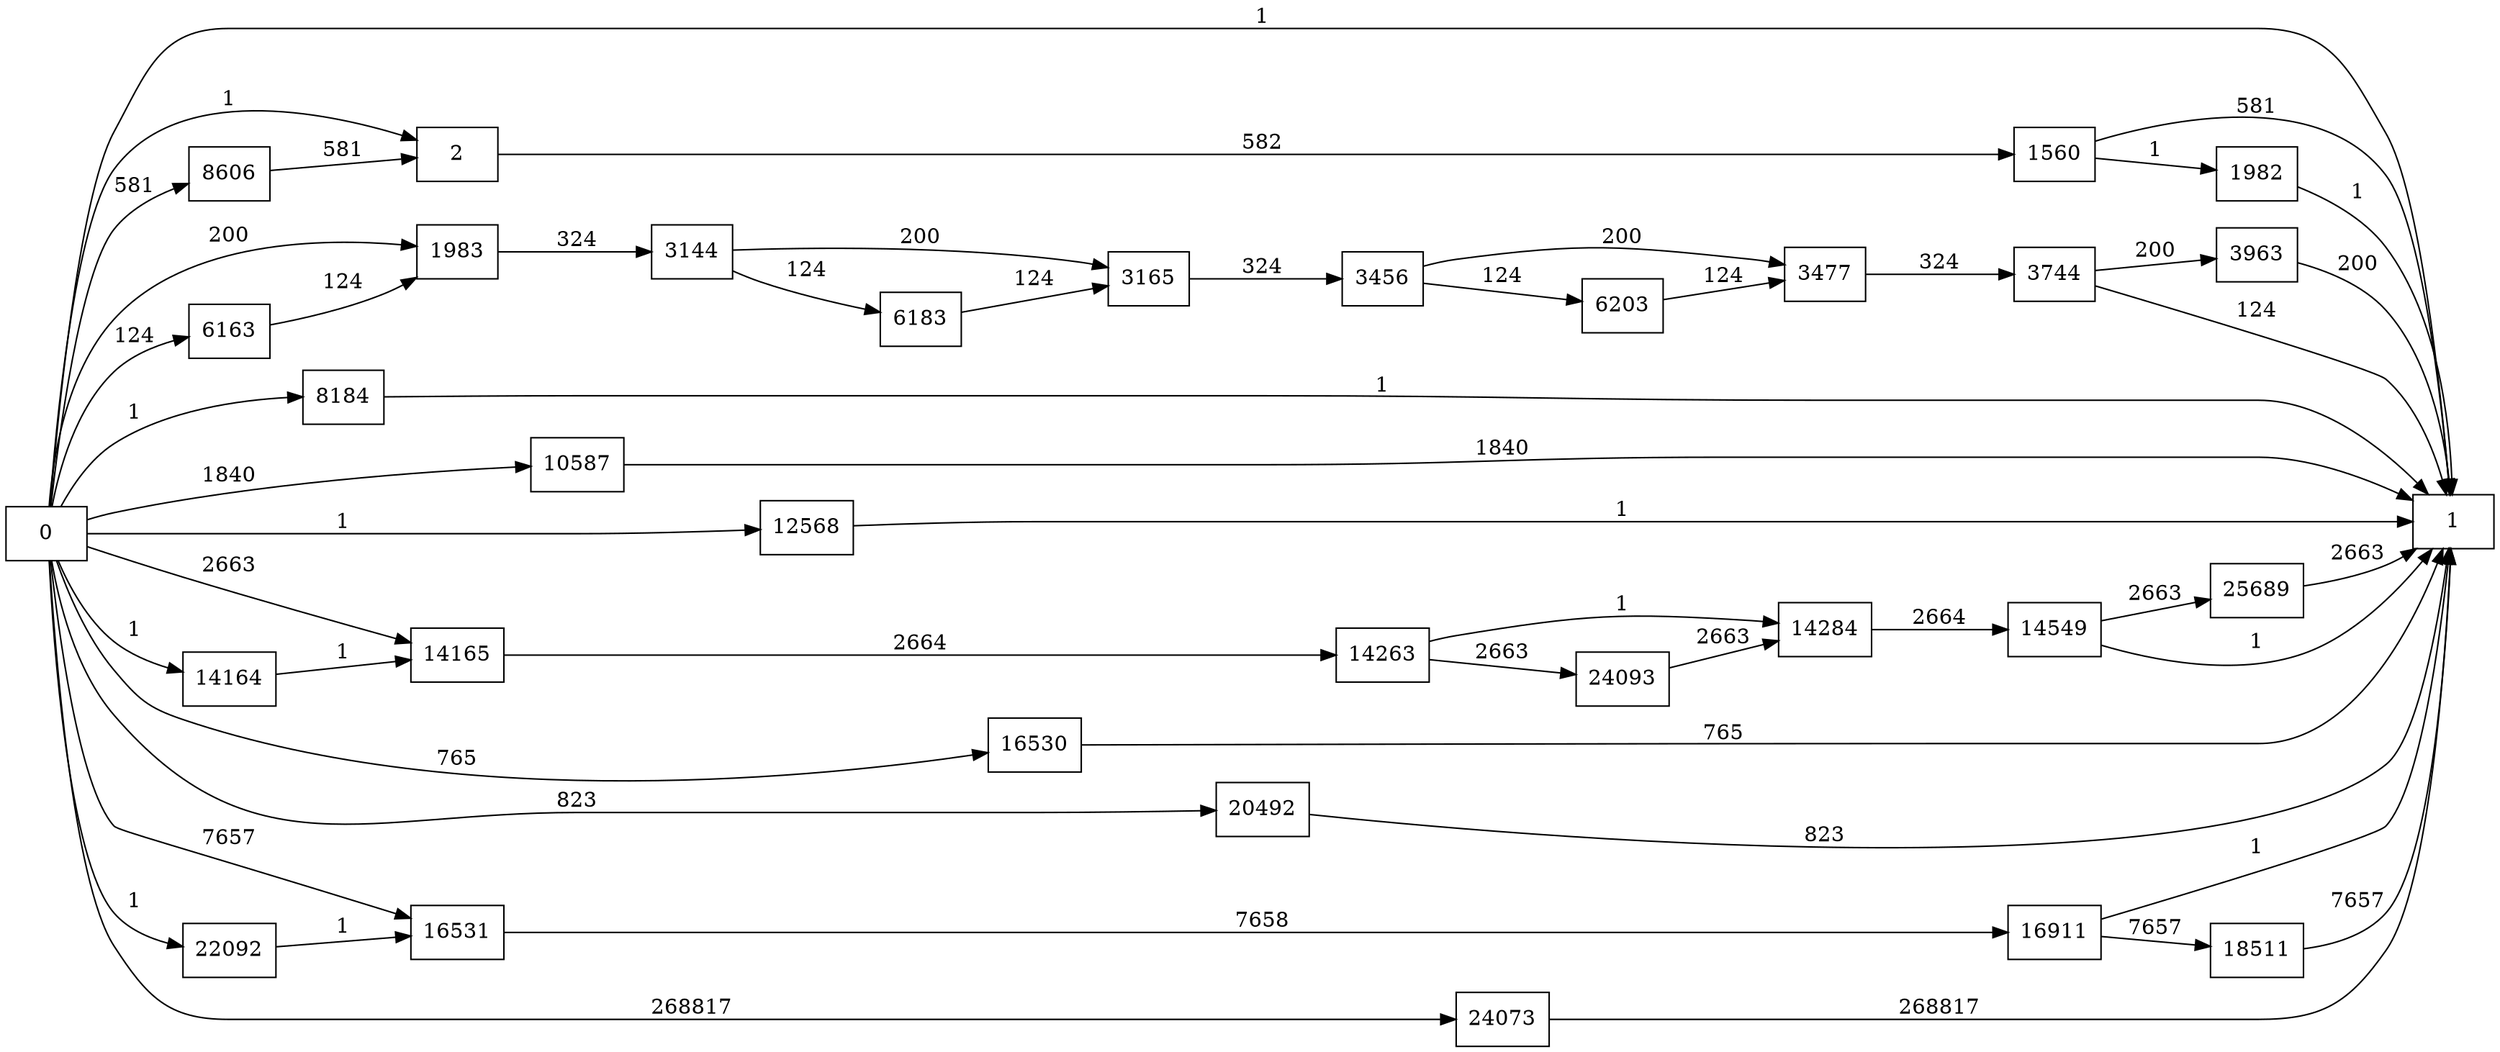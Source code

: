 digraph {
	graph [rankdir=LR]
	node [shape=rectangle]
	2 -> 1560 [label=582]
	1560 -> 1 [label=581]
	1560 -> 1982 [label=1]
	1982 -> 1 [label=1]
	1983 -> 3144 [label=324]
	3144 -> 3165 [label=200]
	3144 -> 6183 [label=124]
	3165 -> 3456 [label=324]
	3456 -> 3477 [label=200]
	3456 -> 6203 [label=124]
	3477 -> 3744 [label=324]
	3744 -> 1 [label=124]
	3744 -> 3963 [label=200]
	3963 -> 1 [label=200]
	6163 -> 1983 [label=124]
	6183 -> 3165 [label=124]
	6203 -> 3477 [label=124]
	8184 -> 1 [label=1]
	8606 -> 2 [label=581]
	10587 -> 1 [label=1840]
	12568 -> 1 [label=1]
	14164 -> 14165 [label=1]
	14165 -> 14263 [label=2664]
	14263 -> 14284 [label=1]
	14263 -> 24093 [label=2663]
	14284 -> 14549 [label=2664]
	14549 -> 1 [label=1]
	14549 -> 25689 [label=2663]
	16530 -> 1 [label=765]
	16531 -> 16911 [label=7658]
	16911 -> 1 [label=1]
	16911 -> 18511 [label=7657]
	18511 -> 1 [label=7657]
	20492 -> 1 [label=823]
	22092 -> 16531 [label=1]
	24073 -> 1 [label=268817]
	24093 -> 14284 [label=2663]
	25689 -> 1 [label=2663]
	0 -> 2 [label=1]
	0 -> 1983 [label=200]
	0 -> 16531 [label=7657]
	0 -> 14165 [label=2663]
	0 -> 1 [label=1]
	0 -> 6163 [label=124]
	0 -> 8184 [label=1]
	0 -> 8606 [label=581]
	0 -> 10587 [label=1840]
	0 -> 12568 [label=1]
	0 -> 14164 [label=1]
	0 -> 16530 [label=765]
	0 -> 20492 [label=823]
	0 -> 22092 [label=1]
	0 -> 24073 [label=268817]
}
